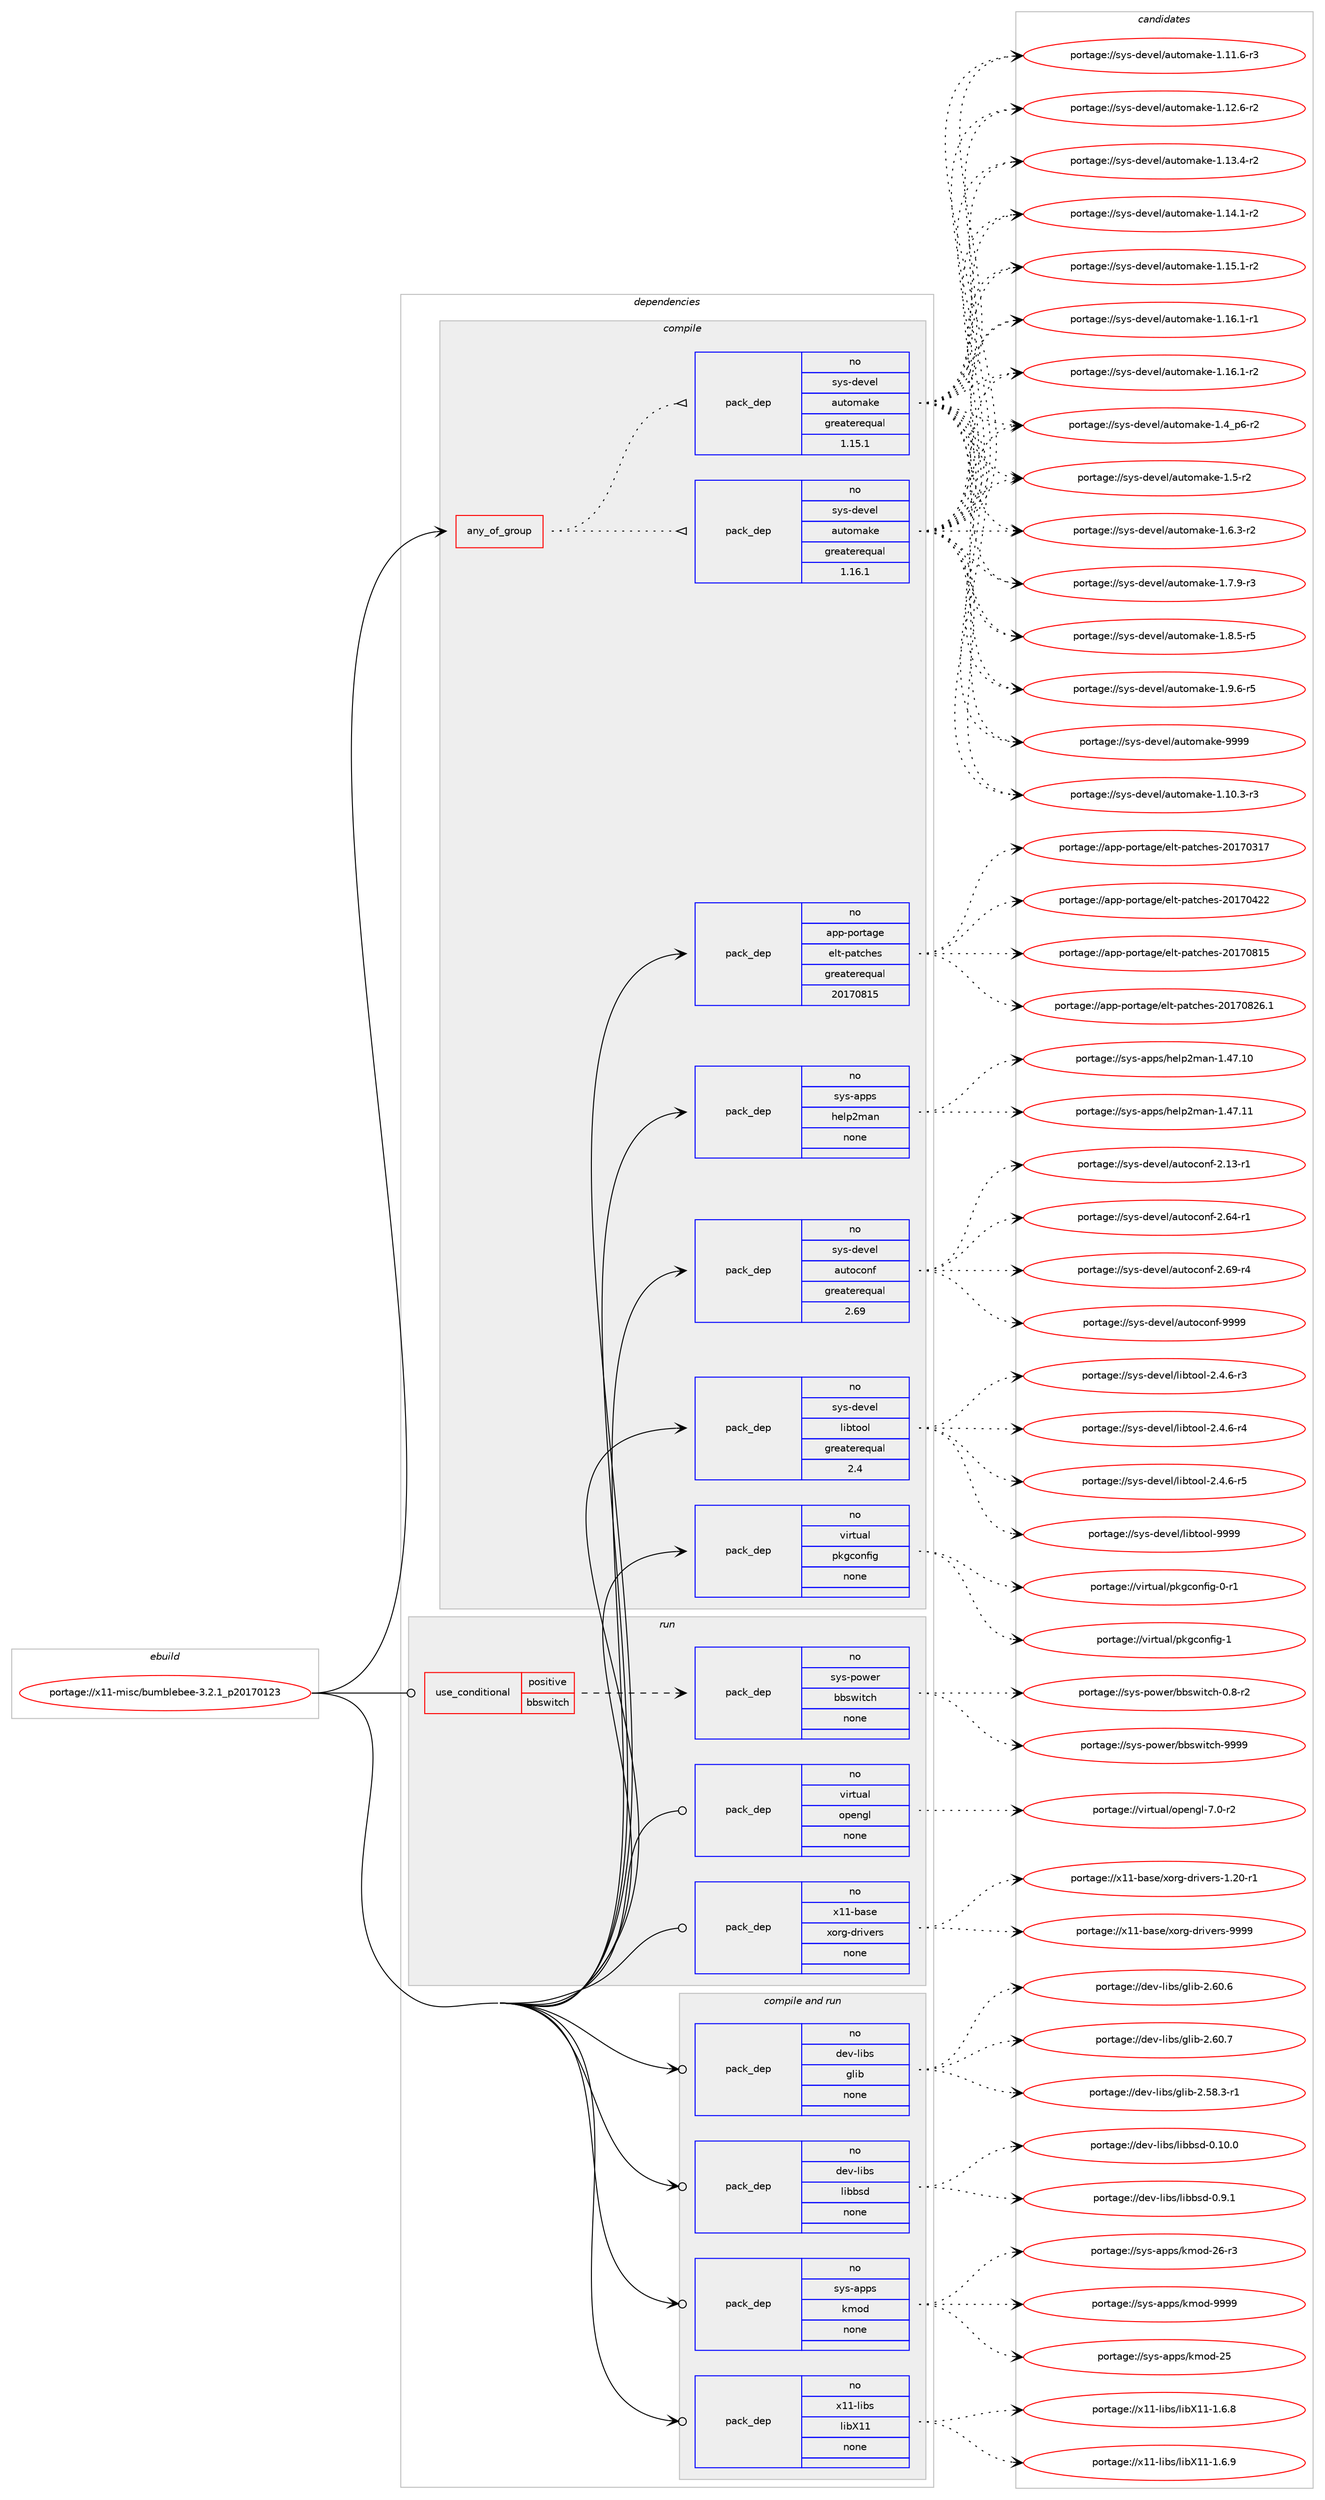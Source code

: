 digraph prolog {

# *************
# Graph options
# *************

newrank=true;
concentrate=true;
compound=true;
graph [rankdir=LR,fontname=Helvetica,fontsize=10,ranksep=1.5];#, ranksep=2.5, nodesep=0.2];
edge  [arrowhead=vee];
node  [fontname=Helvetica,fontsize=10];

# **********
# The ebuild
# **********

subgraph cluster_leftcol {
color=gray;
rank=same;
label=<<i>ebuild</i>>;
id [label="portage://x11-misc/bumblebee-3.2.1_p20170123", color=red, width=4, href="../x11-misc/bumblebee-3.2.1_p20170123.svg"];
}

# ****************
# The dependencies
# ****************

subgraph cluster_midcol {
color=gray;
label=<<i>dependencies</i>>;
subgraph cluster_compile {
fillcolor="#eeeeee";
style=filled;
label=<<i>compile</i>>;
subgraph any7842 {
dependency452195 [label=<<TABLE BORDER="0" CELLBORDER="1" CELLSPACING="0" CELLPADDING="4"><TR><TD CELLPADDING="10">any_of_group</TD></TR></TABLE>>, shape=none, color=red];subgraph pack335674 {
dependency452196 [label=<<TABLE BORDER="0" CELLBORDER="1" CELLSPACING="0" CELLPADDING="4" WIDTH="220"><TR><TD ROWSPAN="6" CELLPADDING="30">pack_dep</TD></TR><TR><TD WIDTH="110">no</TD></TR><TR><TD>sys-devel</TD></TR><TR><TD>automake</TD></TR><TR><TD>greaterequal</TD></TR><TR><TD>1.16.1</TD></TR></TABLE>>, shape=none, color=blue];
}
dependency452195:e -> dependency452196:w [weight=20,style="dotted",arrowhead="oinv"];
subgraph pack335675 {
dependency452197 [label=<<TABLE BORDER="0" CELLBORDER="1" CELLSPACING="0" CELLPADDING="4" WIDTH="220"><TR><TD ROWSPAN="6" CELLPADDING="30">pack_dep</TD></TR><TR><TD WIDTH="110">no</TD></TR><TR><TD>sys-devel</TD></TR><TR><TD>automake</TD></TR><TR><TD>greaterequal</TD></TR><TR><TD>1.15.1</TD></TR></TABLE>>, shape=none, color=blue];
}
dependency452195:e -> dependency452197:w [weight=20,style="dotted",arrowhead="oinv"];
}
id:e -> dependency452195:w [weight=20,style="solid",arrowhead="vee"];
subgraph pack335676 {
dependency452198 [label=<<TABLE BORDER="0" CELLBORDER="1" CELLSPACING="0" CELLPADDING="4" WIDTH="220"><TR><TD ROWSPAN="6" CELLPADDING="30">pack_dep</TD></TR><TR><TD WIDTH="110">no</TD></TR><TR><TD>app-portage</TD></TR><TR><TD>elt-patches</TD></TR><TR><TD>greaterequal</TD></TR><TR><TD>20170815</TD></TR></TABLE>>, shape=none, color=blue];
}
id:e -> dependency452198:w [weight=20,style="solid",arrowhead="vee"];
subgraph pack335677 {
dependency452199 [label=<<TABLE BORDER="0" CELLBORDER="1" CELLSPACING="0" CELLPADDING="4" WIDTH="220"><TR><TD ROWSPAN="6" CELLPADDING="30">pack_dep</TD></TR><TR><TD WIDTH="110">no</TD></TR><TR><TD>sys-apps</TD></TR><TR><TD>help2man</TD></TR><TR><TD>none</TD></TR><TR><TD></TD></TR></TABLE>>, shape=none, color=blue];
}
id:e -> dependency452199:w [weight=20,style="solid",arrowhead="vee"];
subgraph pack335678 {
dependency452200 [label=<<TABLE BORDER="0" CELLBORDER="1" CELLSPACING="0" CELLPADDING="4" WIDTH="220"><TR><TD ROWSPAN="6" CELLPADDING="30">pack_dep</TD></TR><TR><TD WIDTH="110">no</TD></TR><TR><TD>sys-devel</TD></TR><TR><TD>autoconf</TD></TR><TR><TD>greaterequal</TD></TR><TR><TD>2.69</TD></TR></TABLE>>, shape=none, color=blue];
}
id:e -> dependency452200:w [weight=20,style="solid",arrowhead="vee"];
subgraph pack335679 {
dependency452201 [label=<<TABLE BORDER="0" CELLBORDER="1" CELLSPACING="0" CELLPADDING="4" WIDTH="220"><TR><TD ROWSPAN="6" CELLPADDING="30">pack_dep</TD></TR><TR><TD WIDTH="110">no</TD></TR><TR><TD>sys-devel</TD></TR><TR><TD>libtool</TD></TR><TR><TD>greaterequal</TD></TR><TR><TD>2.4</TD></TR></TABLE>>, shape=none, color=blue];
}
id:e -> dependency452201:w [weight=20,style="solid",arrowhead="vee"];
subgraph pack335680 {
dependency452202 [label=<<TABLE BORDER="0" CELLBORDER="1" CELLSPACING="0" CELLPADDING="4" WIDTH="220"><TR><TD ROWSPAN="6" CELLPADDING="30">pack_dep</TD></TR><TR><TD WIDTH="110">no</TD></TR><TR><TD>virtual</TD></TR><TR><TD>pkgconfig</TD></TR><TR><TD>none</TD></TR><TR><TD></TD></TR></TABLE>>, shape=none, color=blue];
}
id:e -> dependency452202:w [weight=20,style="solid",arrowhead="vee"];
}
subgraph cluster_compileandrun {
fillcolor="#eeeeee";
style=filled;
label=<<i>compile and run</i>>;
subgraph pack335681 {
dependency452203 [label=<<TABLE BORDER="0" CELLBORDER="1" CELLSPACING="0" CELLPADDING="4" WIDTH="220"><TR><TD ROWSPAN="6" CELLPADDING="30">pack_dep</TD></TR><TR><TD WIDTH="110">no</TD></TR><TR><TD>dev-libs</TD></TR><TR><TD>glib</TD></TR><TR><TD>none</TD></TR><TR><TD></TD></TR></TABLE>>, shape=none, color=blue];
}
id:e -> dependency452203:w [weight=20,style="solid",arrowhead="odotvee"];
subgraph pack335682 {
dependency452204 [label=<<TABLE BORDER="0" CELLBORDER="1" CELLSPACING="0" CELLPADDING="4" WIDTH="220"><TR><TD ROWSPAN="6" CELLPADDING="30">pack_dep</TD></TR><TR><TD WIDTH="110">no</TD></TR><TR><TD>dev-libs</TD></TR><TR><TD>libbsd</TD></TR><TR><TD>none</TD></TR><TR><TD></TD></TR></TABLE>>, shape=none, color=blue];
}
id:e -> dependency452204:w [weight=20,style="solid",arrowhead="odotvee"];
subgraph pack335683 {
dependency452205 [label=<<TABLE BORDER="0" CELLBORDER="1" CELLSPACING="0" CELLPADDING="4" WIDTH="220"><TR><TD ROWSPAN="6" CELLPADDING="30">pack_dep</TD></TR><TR><TD WIDTH="110">no</TD></TR><TR><TD>sys-apps</TD></TR><TR><TD>kmod</TD></TR><TR><TD>none</TD></TR><TR><TD></TD></TR></TABLE>>, shape=none, color=blue];
}
id:e -> dependency452205:w [weight=20,style="solid",arrowhead="odotvee"];
subgraph pack335684 {
dependency452206 [label=<<TABLE BORDER="0" CELLBORDER="1" CELLSPACING="0" CELLPADDING="4" WIDTH="220"><TR><TD ROWSPAN="6" CELLPADDING="30">pack_dep</TD></TR><TR><TD WIDTH="110">no</TD></TR><TR><TD>x11-libs</TD></TR><TR><TD>libX11</TD></TR><TR><TD>none</TD></TR><TR><TD></TD></TR></TABLE>>, shape=none, color=blue];
}
id:e -> dependency452206:w [weight=20,style="solid",arrowhead="odotvee"];
}
subgraph cluster_run {
fillcolor="#eeeeee";
style=filled;
label=<<i>run</i>>;
subgraph cond108385 {
dependency452207 [label=<<TABLE BORDER="0" CELLBORDER="1" CELLSPACING="0" CELLPADDING="4"><TR><TD ROWSPAN="3" CELLPADDING="10">use_conditional</TD></TR><TR><TD>positive</TD></TR><TR><TD>bbswitch</TD></TR></TABLE>>, shape=none, color=red];
subgraph pack335685 {
dependency452208 [label=<<TABLE BORDER="0" CELLBORDER="1" CELLSPACING="0" CELLPADDING="4" WIDTH="220"><TR><TD ROWSPAN="6" CELLPADDING="30">pack_dep</TD></TR><TR><TD WIDTH="110">no</TD></TR><TR><TD>sys-power</TD></TR><TR><TD>bbswitch</TD></TR><TR><TD>none</TD></TR><TR><TD></TD></TR></TABLE>>, shape=none, color=blue];
}
dependency452207:e -> dependency452208:w [weight=20,style="dashed",arrowhead="vee"];
}
id:e -> dependency452207:w [weight=20,style="solid",arrowhead="odot"];
subgraph pack335686 {
dependency452209 [label=<<TABLE BORDER="0" CELLBORDER="1" CELLSPACING="0" CELLPADDING="4" WIDTH="220"><TR><TD ROWSPAN="6" CELLPADDING="30">pack_dep</TD></TR><TR><TD WIDTH="110">no</TD></TR><TR><TD>virtual</TD></TR><TR><TD>opengl</TD></TR><TR><TD>none</TD></TR><TR><TD></TD></TR></TABLE>>, shape=none, color=blue];
}
id:e -> dependency452209:w [weight=20,style="solid",arrowhead="odot"];
subgraph pack335687 {
dependency452210 [label=<<TABLE BORDER="0" CELLBORDER="1" CELLSPACING="0" CELLPADDING="4" WIDTH="220"><TR><TD ROWSPAN="6" CELLPADDING="30">pack_dep</TD></TR><TR><TD WIDTH="110">no</TD></TR><TR><TD>x11-base</TD></TR><TR><TD>xorg-drivers</TD></TR><TR><TD>none</TD></TR><TR><TD></TD></TR></TABLE>>, shape=none, color=blue];
}
id:e -> dependency452210:w [weight=20,style="solid",arrowhead="odot"];
}
}

# **************
# The candidates
# **************

subgraph cluster_choices {
rank=same;
color=gray;
label=<<i>candidates</i>>;

subgraph choice335674 {
color=black;
nodesep=1;
choiceportage11512111545100101118101108479711711611110997107101454946494846514511451 [label="portage://sys-devel/automake-1.10.3-r3", color=red, width=4,href="../sys-devel/automake-1.10.3-r3.svg"];
choiceportage11512111545100101118101108479711711611110997107101454946494946544511451 [label="portage://sys-devel/automake-1.11.6-r3", color=red, width=4,href="../sys-devel/automake-1.11.6-r3.svg"];
choiceportage11512111545100101118101108479711711611110997107101454946495046544511450 [label="portage://sys-devel/automake-1.12.6-r2", color=red, width=4,href="../sys-devel/automake-1.12.6-r2.svg"];
choiceportage11512111545100101118101108479711711611110997107101454946495146524511450 [label="portage://sys-devel/automake-1.13.4-r2", color=red, width=4,href="../sys-devel/automake-1.13.4-r2.svg"];
choiceportage11512111545100101118101108479711711611110997107101454946495246494511450 [label="portage://sys-devel/automake-1.14.1-r2", color=red, width=4,href="../sys-devel/automake-1.14.1-r2.svg"];
choiceportage11512111545100101118101108479711711611110997107101454946495346494511450 [label="portage://sys-devel/automake-1.15.1-r2", color=red, width=4,href="../sys-devel/automake-1.15.1-r2.svg"];
choiceportage11512111545100101118101108479711711611110997107101454946495446494511449 [label="portage://sys-devel/automake-1.16.1-r1", color=red, width=4,href="../sys-devel/automake-1.16.1-r1.svg"];
choiceportage11512111545100101118101108479711711611110997107101454946495446494511450 [label="portage://sys-devel/automake-1.16.1-r2", color=red, width=4,href="../sys-devel/automake-1.16.1-r2.svg"];
choiceportage115121115451001011181011084797117116111109971071014549465295112544511450 [label="portage://sys-devel/automake-1.4_p6-r2", color=red, width=4,href="../sys-devel/automake-1.4_p6-r2.svg"];
choiceportage11512111545100101118101108479711711611110997107101454946534511450 [label="portage://sys-devel/automake-1.5-r2", color=red, width=4,href="../sys-devel/automake-1.5-r2.svg"];
choiceportage115121115451001011181011084797117116111109971071014549465446514511450 [label="portage://sys-devel/automake-1.6.3-r2", color=red, width=4,href="../sys-devel/automake-1.6.3-r2.svg"];
choiceportage115121115451001011181011084797117116111109971071014549465546574511451 [label="portage://sys-devel/automake-1.7.9-r3", color=red, width=4,href="../sys-devel/automake-1.7.9-r3.svg"];
choiceportage115121115451001011181011084797117116111109971071014549465646534511453 [label="portage://sys-devel/automake-1.8.5-r5", color=red, width=4,href="../sys-devel/automake-1.8.5-r5.svg"];
choiceportage115121115451001011181011084797117116111109971071014549465746544511453 [label="portage://sys-devel/automake-1.9.6-r5", color=red, width=4,href="../sys-devel/automake-1.9.6-r5.svg"];
choiceportage115121115451001011181011084797117116111109971071014557575757 [label="portage://sys-devel/automake-9999", color=red, width=4,href="../sys-devel/automake-9999.svg"];
dependency452196:e -> choiceportage11512111545100101118101108479711711611110997107101454946494846514511451:w [style=dotted,weight="100"];
dependency452196:e -> choiceportage11512111545100101118101108479711711611110997107101454946494946544511451:w [style=dotted,weight="100"];
dependency452196:e -> choiceportage11512111545100101118101108479711711611110997107101454946495046544511450:w [style=dotted,weight="100"];
dependency452196:e -> choiceportage11512111545100101118101108479711711611110997107101454946495146524511450:w [style=dotted,weight="100"];
dependency452196:e -> choiceportage11512111545100101118101108479711711611110997107101454946495246494511450:w [style=dotted,weight="100"];
dependency452196:e -> choiceportage11512111545100101118101108479711711611110997107101454946495346494511450:w [style=dotted,weight="100"];
dependency452196:e -> choiceportage11512111545100101118101108479711711611110997107101454946495446494511449:w [style=dotted,weight="100"];
dependency452196:e -> choiceportage11512111545100101118101108479711711611110997107101454946495446494511450:w [style=dotted,weight="100"];
dependency452196:e -> choiceportage115121115451001011181011084797117116111109971071014549465295112544511450:w [style=dotted,weight="100"];
dependency452196:e -> choiceportage11512111545100101118101108479711711611110997107101454946534511450:w [style=dotted,weight="100"];
dependency452196:e -> choiceportage115121115451001011181011084797117116111109971071014549465446514511450:w [style=dotted,weight="100"];
dependency452196:e -> choiceportage115121115451001011181011084797117116111109971071014549465546574511451:w [style=dotted,weight="100"];
dependency452196:e -> choiceportage115121115451001011181011084797117116111109971071014549465646534511453:w [style=dotted,weight="100"];
dependency452196:e -> choiceportage115121115451001011181011084797117116111109971071014549465746544511453:w [style=dotted,weight="100"];
dependency452196:e -> choiceportage115121115451001011181011084797117116111109971071014557575757:w [style=dotted,weight="100"];
}
subgraph choice335675 {
color=black;
nodesep=1;
choiceportage11512111545100101118101108479711711611110997107101454946494846514511451 [label="portage://sys-devel/automake-1.10.3-r3", color=red, width=4,href="../sys-devel/automake-1.10.3-r3.svg"];
choiceportage11512111545100101118101108479711711611110997107101454946494946544511451 [label="portage://sys-devel/automake-1.11.6-r3", color=red, width=4,href="../sys-devel/automake-1.11.6-r3.svg"];
choiceportage11512111545100101118101108479711711611110997107101454946495046544511450 [label="portage://sys-devel/automake-1.12.6-r2", color=red, width=4,href="../sys-devel/automake-1.12.6-r2.svg"];
choiceportage11512111545100101118101108479711711611110997107101454946495146524511450 [label="portage://sys-devel/automake-1.13.4-r2", color=red, width=4,href="../sys-devel/automake-1.13.4-r2.svg"];
choiceportage11512111545100101118101108479711711611110997107101454946495246494511450 [label="portage://sys-devel/automake-1.14.1-r2", color=red, width=4,href="../sys-devel/automake-1.14.1-r2.svg"];
choiceportage11512111545100101118101108479711711611110997107101454946495346494511450 [label="portage://sys-devel/automake-1.15.1-r2", color=red, width=4,href="../sys-devel/automake-1.15.1-r2.svg"];
choiceportage11512111545100101118101108479711711611110997107101454946495446494511449 [label="portage://sys-devel/automake-1.16.1-r1", color=red, width=4,href="../sys-devel/automake-1.16.1-r1.svg"];
choiceportage11512111545100101118101108479711711611110997107101454946495446494511450 [label="portage://sys-devel/automake-1.16.1-r2", color=red, width=4,href="../sys-devel/automake-1.16.1-r2.svg"];
choiceportage115121115451001011181011084797117116111109971071014549465295112544511450 [label="portage://sys-devel/automake-1.4_p6-r2", color=red, width=4,href="../sys-devel/automake-1.4_p6-r2.svg"];
choiceportage11512111545100101118101108479711711611110997107101454946534511450 [label="portage://sys-devel/automake-1.5-r2", color=red, width=4,href="../sys-devel/automake-1.5-r2.svg"];
choiceportage115121115451001011181011084797117116111109971071014549465446514511450 [label="portage://sys-devel/automake-1.6.3-r2", color=red, width=4,href="../sys-devel/automake-1.6.3-r2.svg"];
choiceportage115121115451001011181011084797117116111109971071014549465546574511451 [label="portage://sys-devel/automake-1.7.9-r3", color=red, width=4,href="../sys-devel/automake-1.7.9-r3.svg"];
choiceportage115121115451001011181011084797117116111109971071014549465646534511453 [label="portage://sys-devel/automake-1.8.5-r5", color=red, width=4,href="../sys-devel/automake-1.8.5-r5.svg"];
choiceportage115121115451001011181011084797117116111109971071014549465746544511453 [label="portage://sys-devel/automake-1.9.6-r5", color=red, width=4,href="../sys-devel/automake-1.9.6-r5.svg"];
choiceportage115121115451001011181011084797117116111109971071014557575757 [label="portage://sys-devel/automake-9999", color=red, width=4,href="../sys-devel/automake-9999.svg"];
dependency452197:e -> choiceportage11512111545100101118101108479711711611110997107101454946494846514511451:w [style=dotted,weight="100"];
dependency452197:e -> choiceportage11512111545100101118101108479711711611110997107101454946494946544511451:w [style=dotted,weight="100"];
dependency452197:e -> choiceportage11512111545100101118101108479711711611110997107101454946495046544511450:w [style=dotted,weight="100"];
dependency452197:e -> choiceportage11512111545100101118101108479711711611110997107101454946495146524511450:w [style=dotted,weight="100"];
dependency452197:e -> choiceportage11512111545100101118101108479711711611110997107101454946495246494511450:w [style=dotted,weight="100"];
dependency452197:e -> choiceportage11512111545100101118101108479711711611110997107101454946495346494511450:w [style=dotted,weight="100"];
dependency452197:e -> choiceportage11512111545100101118101108479711711611110997107101454946495446494511449:w [style=dotted,weight="100"];
dependency452197:e -> choiceportage11512111545100101118101108479711711611110997107101454946495446494511450:w [style=dotted,weight="100"];
dependency452197:e -> choiceportage115121115451001011181011084797117116111109971071014549465295112544511450:w [style=dotted,weight="100"];
dependency452197:e -> choiceportage11512111545100101118101108479711711611110997107101454946534511450:w [style=dotted,weight="100"];
dependency452197:e -> choiceportage115121115451001011181011084797117116111109971071014549465446514511450:w [style=dotted,weight="100"];
dependency452197:e -> choiceportage115121115451001011181011084797117116111109971071014549465546574511451:w [style=dotted,weight="100"];
dependency452197:e -> choiceportage115121115451001011181011084797117116111109971071014549465646534511453:w [style=dotted,weight="100"];
dependency452197:e -> choiceportage115121115451001011181011084797117116111109971071014549465746544511453:w [style=dotted,weight="100"];
dependency452197:e -> choiceportage115121115451001011181011084797117116111109971071014557575757:w [style=dotted,weight="100"];
}
subgraph choice335676 {
color=black;
nodesep=1;
choiceportage97112112451121111141169710310147101108116451129711699104101115455048495548514955 [label="portage://app-portage/elt-patches-20170317", color=red, width=4,href="../app-portage/elt-patches-20170317.svg"];
choiceportage97112112451121111141169710310147101108116451129711699104101115455048495548525050 [label="portage://app-portage/elt-patches-20170422", color=red, width=4,href="../app-portage/elt-patches-20170422.svg"];
choiceportage97112112451121111141169710310147101108116451129711699104101115455048495548564953 [label="portage://app-portage/elt-patches-20170815", color=red, width=4,href="../app-portage/elt-patches-20170815.svg"];
choiceportage971121124511211111411697103101471011081164511297116991041011154550484955485650544649 [label="portage://app-portage/elt-patches-20170826.1", color=red, width=4,href="../app-portage/elt-patches-20170826.1.svg"];
dependency452198:e -> choiceportage97112112451121111141169710310147101108116451129711699104101115455048495548514955:w [style=dotted,weight="100"];
dependency452198:e -> choiceportage97112112451121111141169710310147101108116451129711699104101115455048495548525050:w [style=dotted,weight="100"];
dependency452198:e -> choiceportage97112112451121111141169710310147101108116451129711699104101115455048495548564953:w [style=dotted,weight="100"];
dependency452198:e -> choiceportage971121124511211111411697103101471011081164511297116991041011154550484955485650544649:w [style=dotted,weight="100"];
}
subgraph choice335677 {
color=black;
nodesep=1;
choiceportage11512111545971121121154710410110811250109971104549465255464948 [label="portage://sys-apps/help2man-1.47.10", color=red, width=4,href="../sys-apps/help2man-1.47.10.svg"];
choiceportage11512111545971121121154710410110811250109971104549465255464949 [label="portage://sys-apps/help2man-1.47.11", color=red, width=4,href="../sys-apps/help2man-1.47.11.svg"];
dependency452199:e -> choiceportage11512111545971121121154710410110811250109971104549465255464948:w [style=dotted,weight="100"];
dependency452199:e -> choiceportage11512111545971121121154710410110811250109971104549465255464949:w [style=dotted,weight="100"];
}
subgraph choice335678 {
color=black;
nodesep=1;
choiceportage1151211154510010111810110847971171161119911111010245504649514511449 [label="portage://sys-devel/autoconf-2.13-r1", color=red, width=4,href="../sys-devel/autoconf-2.13-r1.svg"];
choiceportage1151211154510010111810110847971171161119911111010245504654524511449 [label="portage://sys-devel/autoconf-2.64-r1", color=red, width=4,href="../sys-devel/autoconf-2.64-r1.svg"];
choiceportage1151211154510010111810110847971171161119911111010245504654574511452 [label="portage://sys-devel/autoconf-2.69-r4", color=red, width=4,href="../sys-devel/autoconf-2.69-r4.svg"];
choiceportage115121115451001011181011084797117116111991111101024557575757 [label="portage://sys-devel/autoconf-9999", color=red, width=4,href="../sys-devel/autoconf-9999.svg"];
dependency452200:e -> choiceportage1151211154510010111810110847971171161119911111010245504649514511449:w [style=dotted,weight="100"];
dependency452200:e -> choiceportage1151211154510010111810110847971171161119911111010245504654524511449:w [style=dotted,weight="100"];
dependency452200:e -> choiceportage1151211154510010111810110847971171161119911111010245504654574511452:w [style=dotted,weight="100"];
dependency452200:e -> choiceportage115121115451001011181011084797117116111991111101024557575757:w [style=dotted,weight="100"];
}
subgraph choice335679 {
color=black;
nodesep=1;
choiceportage1151211154510010111810110847108105981161111111084550465246544511451 [label="portage://sys-devel/libtool-2.4.6-r3", color=red, width=4,href="../sys-devel/libtool-2.4.6-r3.svg"];
choiceportage1151211154510010111810110847108105981161111111084550465246544511452 [label="portage://sys-devel/libtool-2.4.6-r4", color=red, width=4,href="../sys-devel/libtool-2.4.6-r4.svg"];
choiceportage1151211154510010111810110847108105981161111111084550465246544511453 [label="portage://sys-devel/libtool-2.4.6-r5", color=red, width=4,href="../sys-devel/libtool-2.4.6-r5.svg"];
choiceportage1151211154510010111810110847108105981161111111084557575757 [label="portage://sys-devel/libtool-9999", color=red, width=4,href="../sys-devel/libtool-9999.svg"];
dependency452201:e -> choiceportage1151211154510010111810110847108105981161111111084550465246544511451:w [style=dotted,weight="100"];
dependency452201:e -> choiceportage1151211154510010111810110847108105981161111111084550465246544511452:w [style=dotted,weight="100"];
dependency452201:e -> choiceportage1151211154510010111810110847108105981161111111084550465246544511453:w [style=dotted,weight="100"];
dependency452201:e -> choiceportage1151211154510010111810110847108105981161111111084557575757:w [style=dotted,weight="100"];
}
subgraph choice335680 {
color=black;
nodesep=1;
choiceportage11810511411611797108471121071039911111010210510345484511449 [label="portage://virtual/pkgconfig-0-r1", color=red, width=4,href="../virtual/pkgconfig-0-r1.svg"];
choiceportage1181051141161179710847112107103991111101021051034549 [label="portage://virtual/pkgconfig-1", color=red, width=4,href="../virtual/pkgconfig-1.svg"];
dependency452202:e -> choiceportage11810511411611797108471121071039911111010210510345484511449:w [style=dotted,weight="100"];
dependency452202:e -> choiceportage1181051141161179710847112107103991111101021051034549:w [style=dotted,weight="100"];
}
subgraph choice335681 {
color=black;
nodesep=1;
choiceportage10010111845108105981154710310810598455046535646514511449 [label="portage://dev-libs/glib-2.58.3-r1", color=red, width=4,href="../dev-libs/glib-2.58.3-r1.svg"];
choiceportage1001011184510810598115471031081059845504654484654 [label="portage://dev-libs/glib-2.60.6", color=red, width=4,href="../dev-libs/glib-2.60.6.svg"];
choiceportage1001011184510810598115471031081059845504654484655 [label="portage://dev-libs/glib-2.60.7", color=red, width=4,href="../dev-libs/glib-2.60.7.svg"];
dependency452203:e -> choiceportage10010111845108105981154710310810598455046535646514511449:w [style=dotted,weight="100"];
dependency452203:e -> choiceportage1001011184510810598115471031081059845504654484654:w [style=dotted,weight="100"];
dependency452203:e -> choiceportage1001011184510810598115471031081059845504654484655:w [style=dotted,weight="100"];
}
subgraph choice335682 {
color=black;
nodesep=1;
choiceportage100101118451081059811547108105989811510045484649484648 [label="portage://dev-libs/libbsd-0.10.0", color=red, width=4,href="../dev-libs/libbsd-0.10.0.svg"];
choiceportage1001011184510810598115471081059898115100454846574649 [label="portage://dev-libs/libbsd-0.9.1", color=red, width=4,href="../dev-libs/libbsd-0.9.1.svg"];
dependency452204:e -> choiceportage100101118451081059811547108105989811510045484649484648:w [style=dotted,weight="100"];
dependency452204:e -> choiceportage1001011184510810598115471081059898115100454846574649:w [style=dotted,weight="100"];
}
subgraph choice335683 {
color=black;
nodesep=1;
choiceportage115121115459711211211547107109111100455053 [label="portage://sys-apps/kmod-25", color=red, width=4,href="../sys-apps/kmod-25.svg"];
choiceportage1151211154597112112115471071091111004550544511451 [label="portage://sys-apps/kmod-26-r3", color=red, width=4,href="../sys-apps/kmod-26-r3.svg"];
choiceportage1151211154597112112115471071091111004557575757 [label="portage://sys-apps/kmod-9999", color=red, width=4,href="../sys-apps/kmod-9999.svg"];
dependency452205:e -> choiceportage115121115459711211211547107109111100455053:w [style=dotted,weight="100"];
dependency452205:e -> choiceportage1151211154597112112115471071091111004550544511451:w [style=dotted,weight="100"];
dependency452205:e -> choiceportage1151211154597112112115471071091111004557575757:w [style=dotted,weight="100"];
}
subgraph choice335684 {
color=black;
nodesep=1;
choiceportage120494945108105981154710810598884949454946544656 [label="portage://x11-libs/libX11-1.6.8", color=red, width=4,href="../x11-libs/libX11-1.6.8.svg"];
choiceportage120494945108105981154710810598884949454946544657 [label="portage://x11-libs/libX11-1.6.9", color=red, width=4,href="../x11-libs/libX11-1.6.9.svg"];
dependency452206:e -> choiceportage120494945108105981154710810598884949454946544656:w [style=dotted,weight="100"];
dependency452206:e -> choiceportage120494945108105981154710810598884949454946544657:w [style=dotted,weight="100"];
}
subgraph choice335685 {
color=black;
nodesep=1;
choiceportage1151211154511211111910111447989811511910511699104454846564511450 [label="portage://sys-power/bbswitch-0.8-r2", color=red, width=4,href="../sys-power/bbswitch-0.8-r2.svg"];
choiceportage11512111545112111119101114479898115119105116991044557575757 [label="portage://sys-power/bbswitch-9999", color=red, width=4,href="../sys-power/bbswitch-9999.svg"];
dependency452208:e -> choiceportage1151211154511211111910111447989811511910511699104454846564511450:w [style=dotted,weight="100"];
dependency452208:e -> choiceportage11512111545112111119101114479898115119105116991044557575757:w [style=dotted,weight="100"];
}
subgraph choice335686 {
color=black;
nodesep=1;
choiceportage1181051141161179710847111112101110103108455546484511450 [label="portage://virtual/opengl-7.0-r2", color=red, width=4,href="../virtual/opengl-7.0-r2.svg"];
dependency452209:e -> choiceportage1181051141161179710847111112101110103108455546484511450:w [style=dotted,weight="100"];
}
subgraph choice335687 {
color=black;
nodesep=1;
choiceportage1204949459897115101471201111141034510011410511810111411545494650484511449 [label="portage://x11-base/xorg-drivers-1.20-r1", color=red, width=4,href="../x11-base/xorg-drivers-1.20-r1.svg"];
choiceportage120494945989711510147120111114103451001141051181011141154557575757 [label="portage://x11-base/xorg-drivers-9999", color=red, width=4,href="../x11-base/xorg-drivers-9999.svg"];
dependency452210:e -> choiceportage1204949459897115101471201111141034510011410511810111411545494650484511449:w [style=dotted,weight="100"];
dependency452210:e -> choiceportage120494945989711510147120111114103451001141051181011141154557575757:w [style=dotted,weight="100"];
}
}

}
